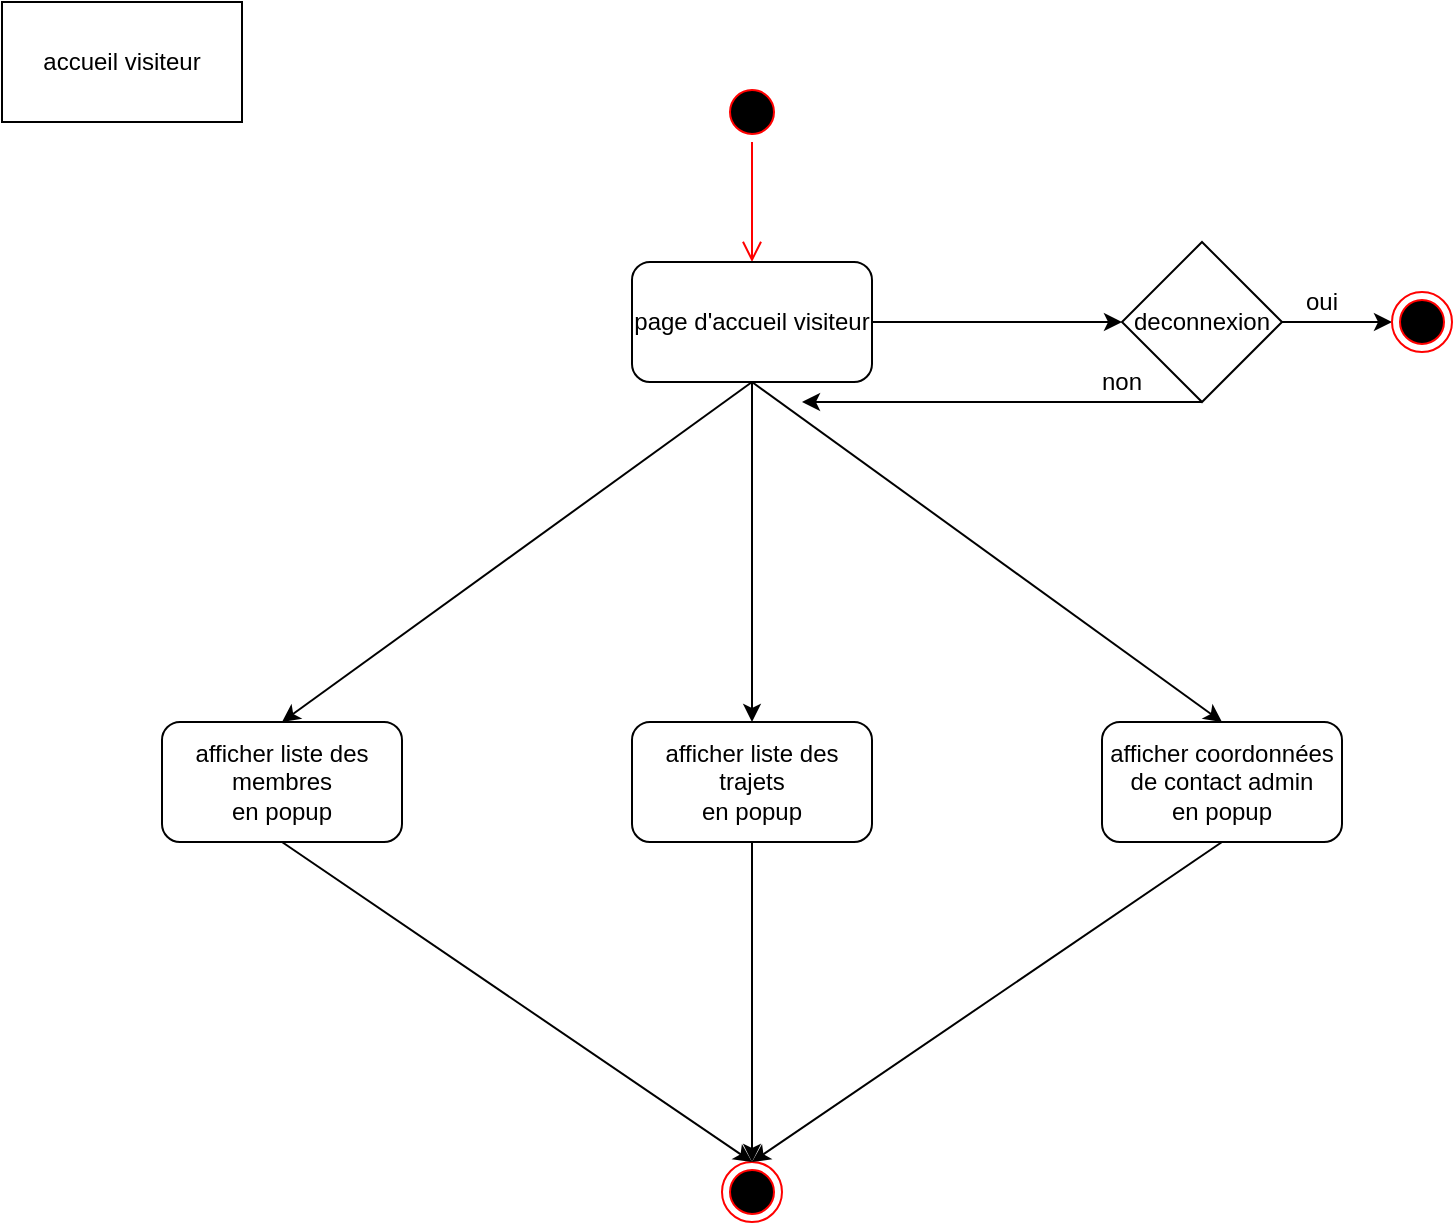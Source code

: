 <mxfile version="15.0.6" type="device"><diagram id="9hM0B_Xw06GSztY6qfy1" name="Page-1"><mxGraphModel dx="868" dy="372" grid="1" gridSize="10" guides="1" tooltips="1" connect="1" arrows="1" fold="1" page="1" pageScale="1" pageWidth="827" pageHeight="1169" math="0" shadow="0"><root><mxCell id="0"/><mxCell id="1" parent="0"/><mxCell id="74744PDcy0mWgXJRH7xK-1" value="accueil visiteur" style="rounded=0;whiteSpace=wrap;html=1;" parent="1" vertex="1"><mxGeometry x="40" y="40" width="120" height="60" as="geometry"/></mxCell><mxCell id="74744PDcy0mWgXJRH7xK-2" value="" style="ellipse;html=1;shape=startState;fillColor=#000000;strokeColor=#ff0000;" parent="1" vertex="1"><mxGeometry x="400" y="80" width="30" height="30" as="geometry"/></mxCell><mxCell id="74744PDcy0mWgXJRH7xK-3" value="" style="edgeStyle=orthogonalEdgeStyle;html=1;verticalAlign=bottom;endArrow=open;endSize=8;strokeColor=#ff0000;" parent="1" source="74744PDcy0mWgXJRH7xK-2" edge="1"><mxGeometry relative="1" as="geometry"><mxPoint x="415" y="170" as="targetPoint"/></mxGeometry></mxCell><mxCell id="74744PDcy0mWgXJRH7xK-4" value="page d'accueil visiteur" style="rounded=1;whiteSpace=wrap;html=1;" parent="1" vertex="1"><mxGeometry x="355" y="170" width="120" height="60" as="geometry"/></mxCell><mxCell id="74744PDcy0mWgXJRH7xK-5" value="" style="endArrow=classic;html=1;entryX=0.5;entryY=0;entryDx=0;entryDy=0;" parent="1" edge="1" target="UXcSyvU5zke14Cz8S1QF-2"><mxGeometry width="50" height="50" relative="1" as="geometry"><mxPoint x="415" y="230" as="sourcePoint"/><mxPoint x="270" y="340" as="targetPoint"/></mxGeometry></mxCell><mxCell id="74744PDcy0mWgXJRH7xK-37" value="" style="ellipse;html=1;shape=endState;fillColor=#000000;strokeColor=#ff0000;" parent="1" vertex="1"><mxGeometry x="400" y="620" width="30" height="30" as="geometry"/></mxCell><mxCell id="74744PDcy0mWgXJRH7xK-39" value="&lt;div&gt;afficher liste des trajets&lt;br&gt;&lt;/div&gt;&lt;div&gt;en popup&lt;br&gt;&lt;/div&gt;" style="rounded=1;whiteSpace=wrap;html=1;" parent="1" vertex="1"><mxGeometry x="355" y="400" width="120" height="60" as="geometry"/></mxCell><mxCell id="UXcSyvU5zke14Cz8S1QF-1" value="&lt;div&gt;afficher coordonnées de contact admin&lt;/div&gt;&lt;div&gt;en popup&lt;br&gt;&lt;/div&gt;" style="rounded=1;whiteSpace=wrap;html=1;" vertex="1" parent="1"><mxGeometry x="590" y="400" width="120" height="60" as="geometry"/></mxCell><mxCell id="UXcSyvU5zke14Cz8S1QF-2" value="&lt;div&gt;afficher liste des membres&lt;br&gt;&lt;/div&gt;&lt;div&gt;en popup&lt;br&gt;&lt;/div&gt;" style="rounded=1;whiteSpace=wrap;html=1;" vertex="1" parent="1"><mxGeometry x="120" y="400" width="120" height="60" as="geometry"/></mxCell><mxCell id="UXcSyvU5zke14Cz8S1QF-3" value="" style="endArrow=classic;html=1;entryX=0.5;entryY=0;entryDx=0;entryDy=0;exitX=0.5;exitY=1;exitDx=0;exitDy=0;" edge="1" parent="1" source="74744PDcy0mWgXJRH7xK-4" target="74744PDcy0mWgXJRH7xK-39"><mxGeometry width="50" height="50" relative="1" as="geometry"><mxPoint x="425" y="240" as="sourcePoint"/><mxPoint x="190" y="410" as="targetPoint"/></mxGeometry></mxCell><mxCell id="UXcSyvU5zke14Cz8S1QF-4" value="" style="endArrow=classic;html=1;entryX=0.5;entryY=0;entryDx=0;entryDy=0;exitX=0.5;exitY=1;exitDx=0;exitDy=0;" edge="1" parent="1" source="74744PDcy0mWgXJRH7xK-4" target="UXcSyvU5zke14Cz8S1QF-1"><mxGeometry width="50" height="50" relative="1" as="geometry"><mxPoint x="435" y="250" as="sourcePoint"/><mxPoint x="200" y="420" as="targetPoint"/></mxGeometry></mxCell><mxCell id="UXcSyvU5zke14Cz8S1QF-5" value="" style="endArrow=classic;html=1;exitX=0.5;exitY=1;exitDx=0;exitDy=0;entryX=0.5;entryY=0;entryDx=0;entryDy=0;" edge="1" parent="1" source="UXcSyvU5zke14Cz8S1QF-2" target="74744PDcy0mWgXJRH7xK-37"><mxGeometry width="50" height="50" relative="1" as="geometry"><mxPoint x="390" y="610" as="sourcePoint"/><mxPoint x="440" y="560" as="targetPoint"/></mxGeometry></mxCell><mxCell id="UXcSyvU5zke14Cz8S1QF-6" value="" style="endArrow=classic;html=1;exitX=0.5;exitY=1;exitDx=0;exitDy=0;entryX=0.5;entryY=0;entryDx=0;entryDy=0;" edge="1" parent="1" source="74744PDcy0mWgXJRH7xK-39" target="74744PDcy0mWgXJRH7xK-37"><mxGeometry width="50" height="50" relative="1" as="geometry"><mxPoint x="190" y="470" as="sourcePoint"/><mxPoint x="425" y="630" as="targetPoint"/></mxGeometry></mxCell><mxCell id="UXcSyvU5zke14Cz8S1QF-8" value="" style="endArrow=classic;html=1;exitX=0.5;exitY=1;exitDx=0;exitDy=0;entryX=0.5;entryY=0;entryDx=0;entryDy=0;" edge="1" parent="1" source="UXcSyvU5zke14Cz8S1QF-1" target="74744PDcy0mWgXJRH7xK-37"><mxGeometry width="50" height="50" relative="1" as="geometry"><mxPoint x="200" y="480" as="sourcePoint"/><mxPoint x="435" y="640" as="targetPoint"/></mxGeometry></mxCell><mxCell id="UXcSyvU5zke14Cz8S1QF-10" value="" style="endArrow=classic;html=1;exitX=1;exitY=0.5;exitDx=0;exitDy=0;" edge="1" parent="1" source="74744PDcy0mWgXJRH7xK-4" target="UXcSyvU5zke14Cz8S1QF-11"><mxGeometry width="50" height="50" relative="1" as="geometry"><mxPoint x="460" y="310" as="sourcePoint"/><mxPoint x="610" y="200" as="targetPoint"/></mxGeometry></mxCell><mxCell id="UXcSyvU5zke14Cz8S1QF-11" value="deconnexion" style="rhombus;whiteSpace=wrap;html=1;" vertex="1" parent="1"><mxGeometry x="600" y="160" width="80" height="80" as="geometry"/></mxCell><mxCell id="UXcSyvU5zke14Cz8S1QF-12" value="" style="endArrow=classic;html=1;exitX=1;exitY=0.5;exitDx=0;exitDy=0;" edge="1" parent="1" source="UXcSyvU5zke14Cz8S1QF-11" target="UXcSyvU5zke14Cz8S1QF-15"><mxGeometry width="50" height="50" relative="1" as="geometry"><mxPoint x="460" y="310" as="sourcePoint"/><mxPoint x="750" y="200" as="targetPoint"/></mxGeometry></mxCell><mxCell id="UXcSyvU5zke14Cz8S1QF-13" value="" style="endArrow=classic;html=1;exitX=0.5;exitY=1;exitDx=0;exitDy=0;" edge="1" parent="1" source="UXcSyvU5zke14Cz8S1QF-11"><mxGeometry width="50" height="50" relative="1" as="geometry"><mxPoint x="690" y="210" as="sourcePoint"/><mxPoint x="440" y="240" as="targetPoint"/></mxGeometry></mxCell><mxCell id="UXcSyvU5zke14Cz8S1QF-15" value="" style="ellipse;html=1;shape=endState;fillColor=#000000;strokeColor=#ff0000;" vertex="1" parent="1"><mxGeometry x="735" y="185" width="30" height="30" as="geometry"/></mxCell><mxCell id="UXcSyvU5zke14Cz8S1QF-16" value="oui" style="text;html=1;strokeColor=none;fillColor=none;align=center;verticalAlign=middle;whiteSpace=wrap;rounded=0;" vertex="1" parent="1"><mxGeometry x="680" y="180" width="40" height="20" as="geometry"/></mxCell><mxCell id="UXcSyvU5zke14Cz8S1QF-18" value="non" style="text;html=1;strokeColor=none;fillColor=none;align=center;verticalAlign=middle;whiteSpace=wrap;rounded=0;" vertex="1" parent="1"><mxGeometry x="580" y="220" width="40" height="20" as="geometry"/></mxCell></root></mxGraphModel></diagram></mxfile>